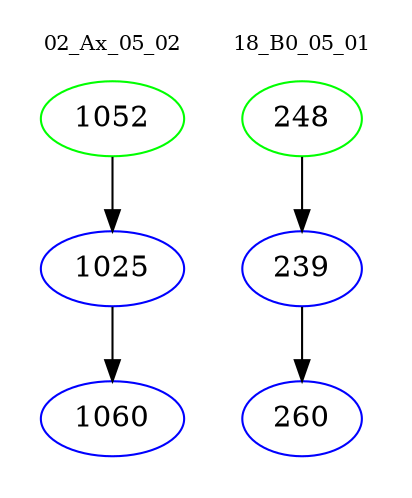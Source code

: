 digraph{
subgraph cluster_0 {
color = white
label = "02_Ax_05_02";
fontsize=10;
T0_1052 [label="1052", color="green"]
T0_1052 -> T0_1025 [color="black"]
T0_1025 [label="1025", color="blue"]
T0_1025 -> T0_1060 [color="black"]
T0_1060 [label="1060", color="blue"]
}
subgraph cluster_1 {
color = white
label = "18_B0_05_01";
fontsize=10;
T1_248 [label="248", color="green"]
T1_248 -> T1_239 [color="black"]
T1_239 [label="239", color="blue"]
T1_239 -> T1_260 [color="black"]
T1_260 [label="260", color="blue"]
}
}
